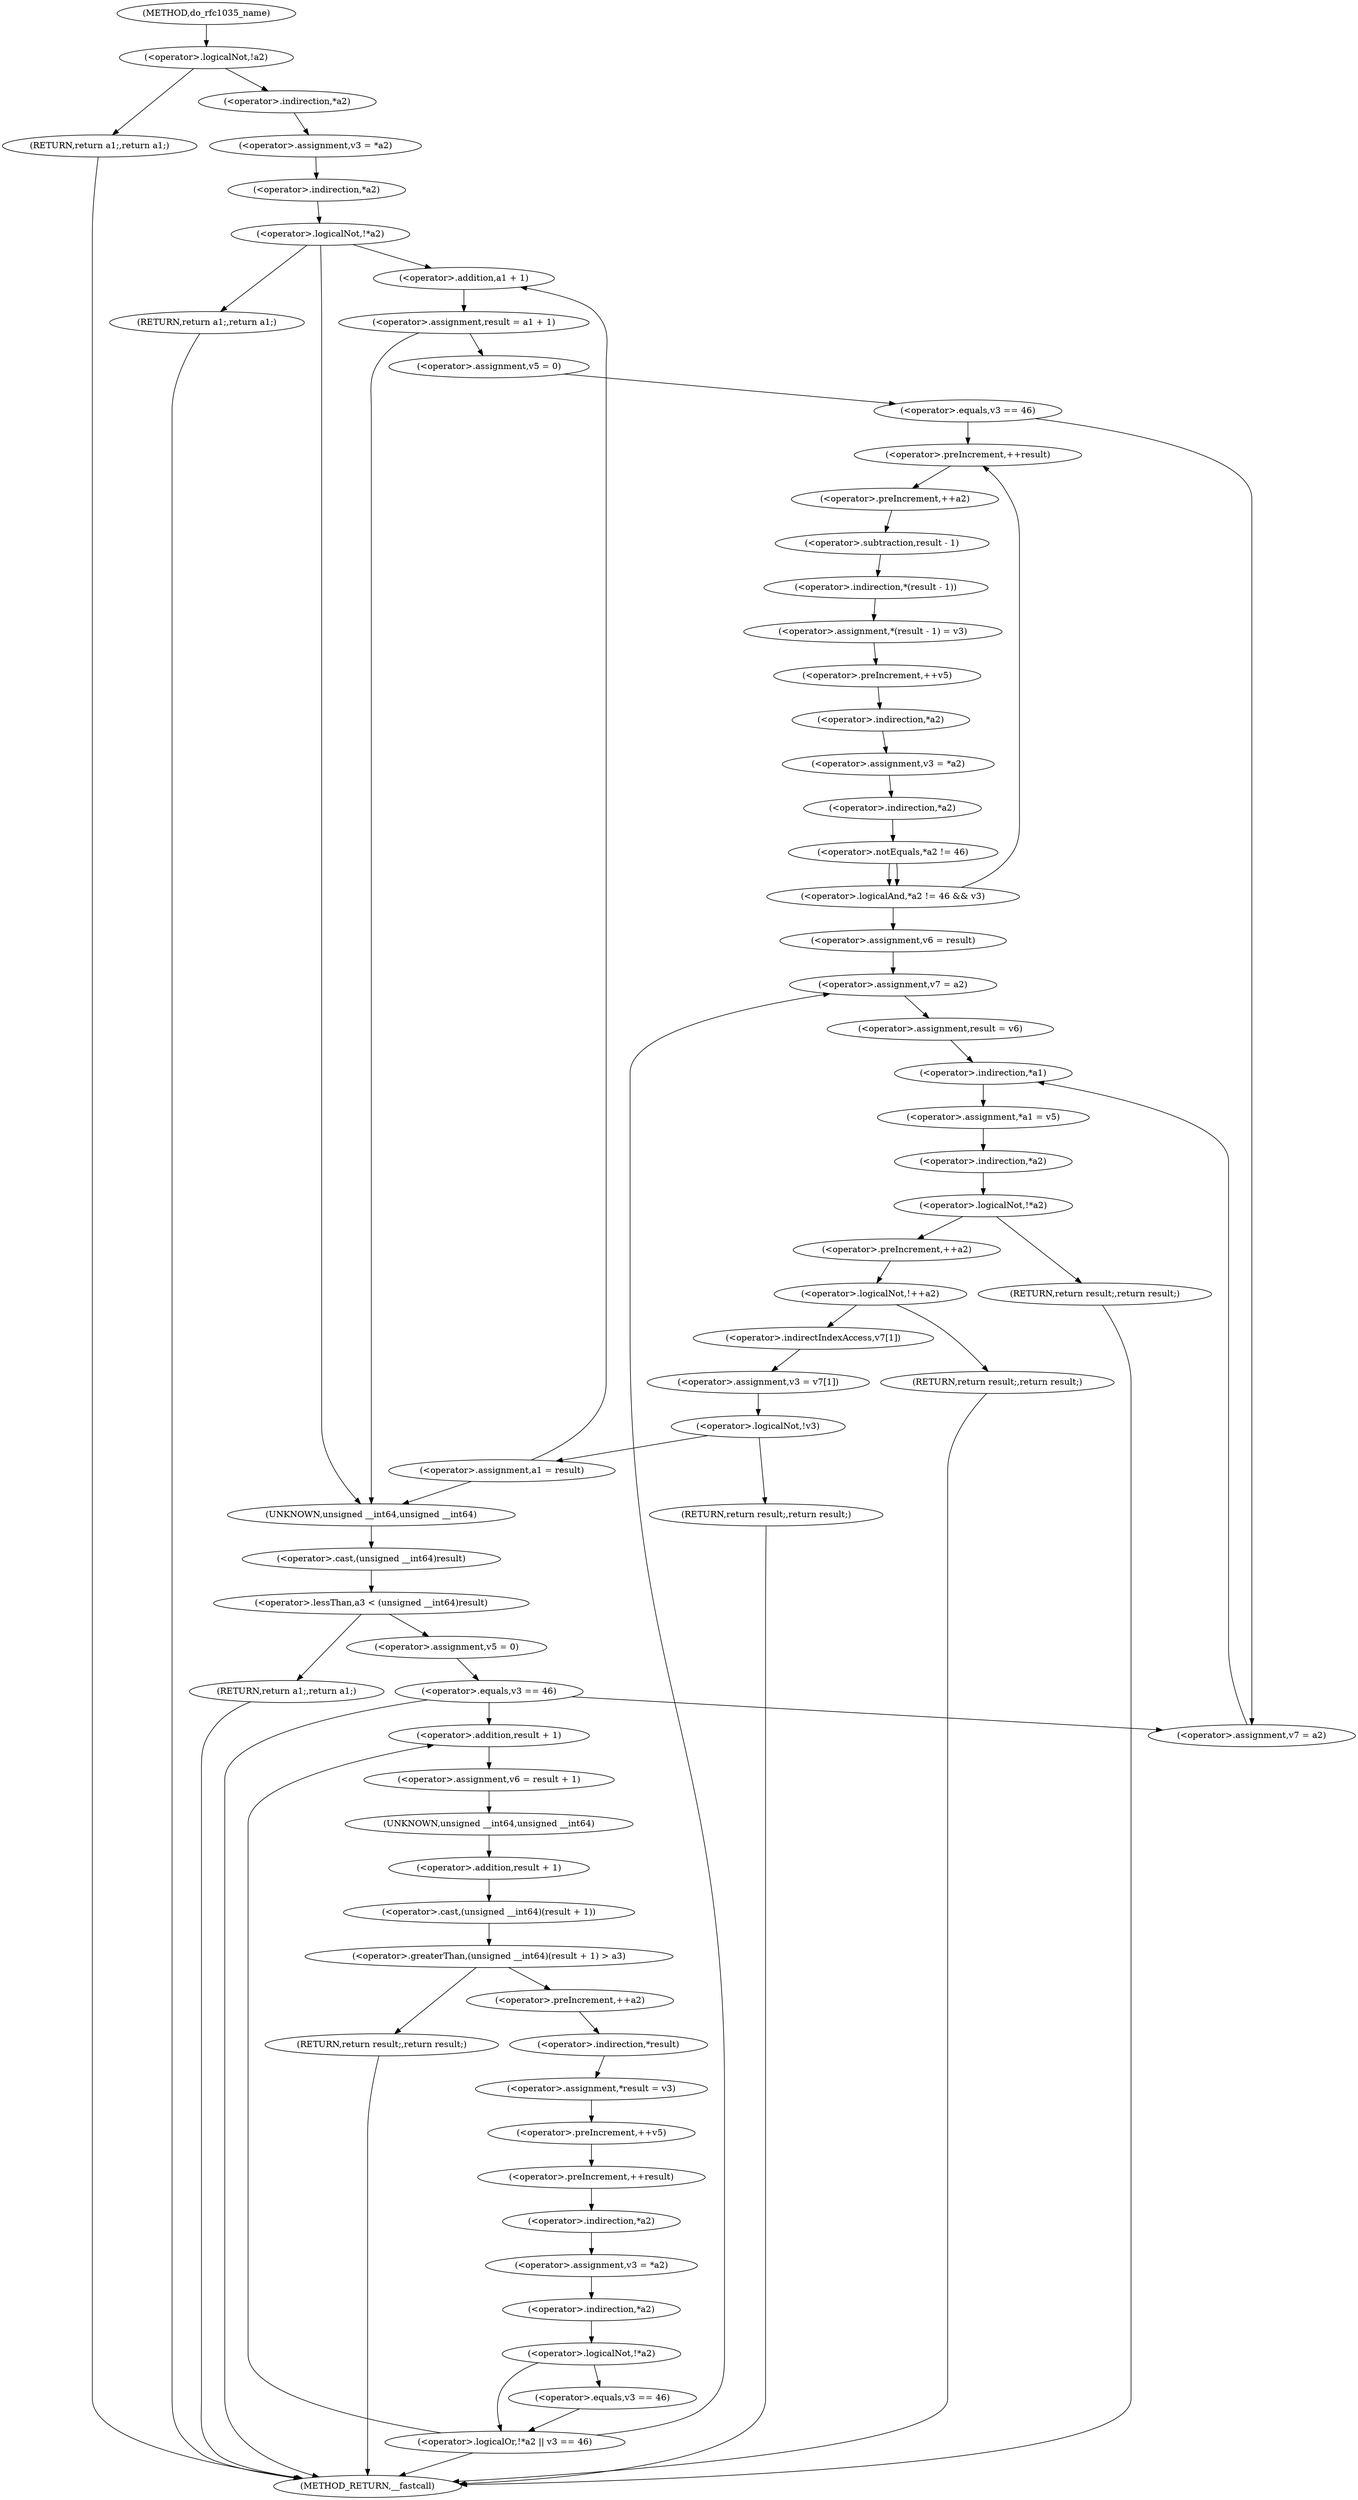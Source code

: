 digraph do_rfc1035_name {  
"1000117" [label = "(<operator>.logicalNot,!a2)" ]
"1000119" [label = "(RETURN,return a1;,return a1;)" ]
"1000121" [label = "(<operator>.assignment,v3 = *a2)" ]
"1000123" [label = "(<operator>.indirection,*a2)" ]
"1000126" [label = "(<operator>.logicalNot,!*a2)" ]
"1000127" [label = "(<operator>.indirection,*a2)" ]
"1000129" [label = "(RETURN,return a1;,return a1;)" ]
"1000134" [label = "(<operator>.assignment,result = a1 + 1)" ]
"1000136" [label = "(<operator>.addition,a1 + 1)" ]
"1000142" [label = "(<operator>.assignment,v5 = 0)" ]
"1000146" [label = "(<operator>.equals,v3 == 46)" ]
"1000152" [label = "(<operator>.preIncrement,++result)" ]
"1000154" [label = "(<operator>.preIncrement,++a2)" ]
"1000156" [label = "(<operator>.assignment,*(result - 1) = v3)" ]
"1000157" [label = "(<operator>.indirection,*(result - 1))" ]
"1000158" [label = "(<operator>.subtraction,result - 1)" ]
"1000162" [label = "(<operator>.preIncrement,++v5)" ]
"1000164" [label = "(<operator>.assignment,v3 = *a2)" ]
"1000166" [label = "(<operator>.indirection,*a2)" ]
"1000168" [label = "(<operator>.logicalAnd,*a2 != 46 && v3)" ]
"1000169" [label = "(<operator>.notEquals,*a2 != 46)" ]
"1000170" [label = "(<operator>.indirection,*a2)" ]
"1000174" [label = "(<operator>.assignment,v6 = result)" ]
"1000178" [label = "(<operator>.assignment,v7 = a2)" ]
"1000181" [label = "(<operator>.assignment,result = v6)" ]
"1000185" [label = "(<operator>.assignment,*a1 = v5)" ]
"1000186" [label = "(<operator>.indirection,*a1)" ]
"1000190" [label = "(<operator>.logicalNot,!*a2)" ]
"1000191" [label = "(<operator>.indirection,*a2)" ]
"1000193" [label = "(RETURN,return result;,return result;)" ]
"1000196" [label = "(<operator>.logicalNot,!++a2)" ]
"1000197" [label = "(<operator>.preIncrement,++a2)" ]
"1000199" [label = "(RETURN,return result;,return result;)" ]
"1000201" [label = "(<operator>.assignment,v3 = v7[1])" ]
"1000203" [label = "(<operator>.indirectIndexAccess,v7[1])" ]
"1000207" [label = "(<operator>.logicalNot,!v3)" ]
"1000209" [label = "(RETURN,return result;,return result;)" ]
"1000211" [label = "(<operator>.assignment,a1 = result)" ]
"1000215" [label = "(<operator>.lessThan,a3 < (unsigned __int64)result)" ]
"1000217" [label = "(<operator>.cast,(unsigned __int64)result)" ]
"1000218" [label = "(UNKNOWN,unsigned __int64,unsigned __int64)" ]
"1000220" [label = "(RETURN,return a1;,return a1;)" ]
"1000222" [label = "(<operator>.assignment,v5 = 0)" ]
"1000226" [label = "(<operator>.equals,v3 == 46)" ]
"1000231" [label = "(<operator>.assignment,v7 = a2)" ]
"1000238" [label = "(<operator>.assignment,v6 = result + 1)" ]
"1000240" [label = "(<operator>.addition,result + 1)" ]
"1000244" [label = "(<operator>.greaterThan,(unsigned __int64)(result + 1) > a3)" ]
"1000245" [label = "(<operator>.cast,(unsigned __int64)(result + 1))" ]
"1000246" [label = "(UNKNOWN,unsigned __int64,unsigned __int64)" ]
"1000247" [label = "(<operator>.addition,result + 1)" ]
"1000251" [label = "(RETURN,return result;,return result;)" ]
"1000253" [label = "(<operator>.preIncrement,++a2)" ]
"1000255" [label = "(<operator>.assignment,*result = v3)" ]
"1000256" [label = "(<operator>.indirection,*result)" ]
"1000259" [label = "(<operator>.preIncrement,++v5)" ]
"1000261" [label = "(<operator>.preIncrement,++result)" ]
"1000263" [label = "(<operator>.assignment,v3 = *a2)" ]
"1000265" [label = "(<operator>.indirection,*a2)" ]
"1000268" [label = "(<operator>.logicalOr,!*a2 || v3 == 46)" ]
"1000269" [label = "(<operator>.logicalNot,!*a2)" ]
"1000270" [label = "(<operator>.indirection,*a2)" ]
"1000272" [label = "(<operator>.equals,v3 == 46)" ]
"1000106" [label = "(METHOD,do_rfc1035_name)" ]
"1000276" [label = "(METHOD_RETURN,__fastcall)" ]
  "1000117" -> "1000119" 
  "1000117" -> "1000123" 
  "1000119" -> "1000276" 
  "1000121" -> "1000127" 
  "1000123" -> "1000121" 
  "1000126" -> "1000129" 
  "1000126" -> "1000136" 
  "1000126" -> "1000218" 
  "1000127" -> "1000126" 
  "1000129" -> "1000276" 
  "1000134" -> "1000218" 
  "1000134" -> "1000142" 
  "1000136" -> "1000134" 
  "1000142" -> "1000146" 
  "1000146" -> "1000231" 
  "1000146" -> "1000152" 
  "1000152" -> "1000154" 
  "1000154" -> "1000158" 
  "1000156" -> "1000162" 
  "1000157" -> "1000156" 
  "1000158" -> "1000157" 
  "1000162" -> "1000166" 
  "1000164" -> "1000170" 
  "1000166" -> "1000164" 
  "1000168" -> "1000152" 
  "1000168" -> "1000174" 
  "1000169" -> "1000168" 
  "1000169" -> "1000168" 
  "1000170" -> "1000169" 
  "1000174" -> "1000178" 
  "1000178" -> "1000181" 
  "1000181" -> "1000186" 
  "1000185" -> "1000191" 
  "1000186" -> "1000185" 
  "1000190" -> "1000193" 
  "1000190" -> "1000197" 
  "1000191" -> "1000190" 
  "1000193" -> "1000276" 
  "1000196" -> "1000199" 
  "1000196" -> "1000203" 
  "1000197" -> "1000196" 
  "1000199" -> "1000276" 
  "1000201" -> "1000207" 
  "1000203" -> "1000201" 
  "1000207" -> "1000209" 
  "1000207" -> "1000211" 
  "1000209" -> "1000276" 
  "1000211" -> "1000136" 
  "1000211" -> "1000218" 
  "1000215" -> "1000220" 
  "1000215" -> "1000222" 
  "1000217" -> "1000215" 
  "1000218" -> "1000217" 
  "1000220" -> "1000276" 
  "1000222" -> "1000226" 
  "1000226" -> "1000231" 
  "1000226" -> "1000276" 
  "1000226" -> "1000240" 
  "1000231" -> "1000186" 
  "1000238" -> "1000246" 
  "1000240" -> "1000238" 
  "1000244" -> "1000251" 
  "1000244" -> "1000253" 
  "1000245" -> "1000244" 
  "1000246" -> "1000247" 
  "1000247" -> "1000245" 
  "1000251" -> "1000276" 
  "1000253" -> "1000256" 
  "1000255" -> "1000259" 
  "1000256" -> "1000255" 
  "1000259" -> "1000261" 
  "1000261" -> "1000265" 
  "1000263" -> "1000270" 
  "1000265" -> "1000263" 
  "1000268" -> "1000276" 
  "1000268" -> "1000240" 
  "1000268" -> "1000178" 
  "1000269" -> "1000268" 
  "1000269" -> "1000272" 
  "1000270" -> "1000269" 
  "1000272" -> "1000268" 
  "1000106" -> "1000117" 
}
